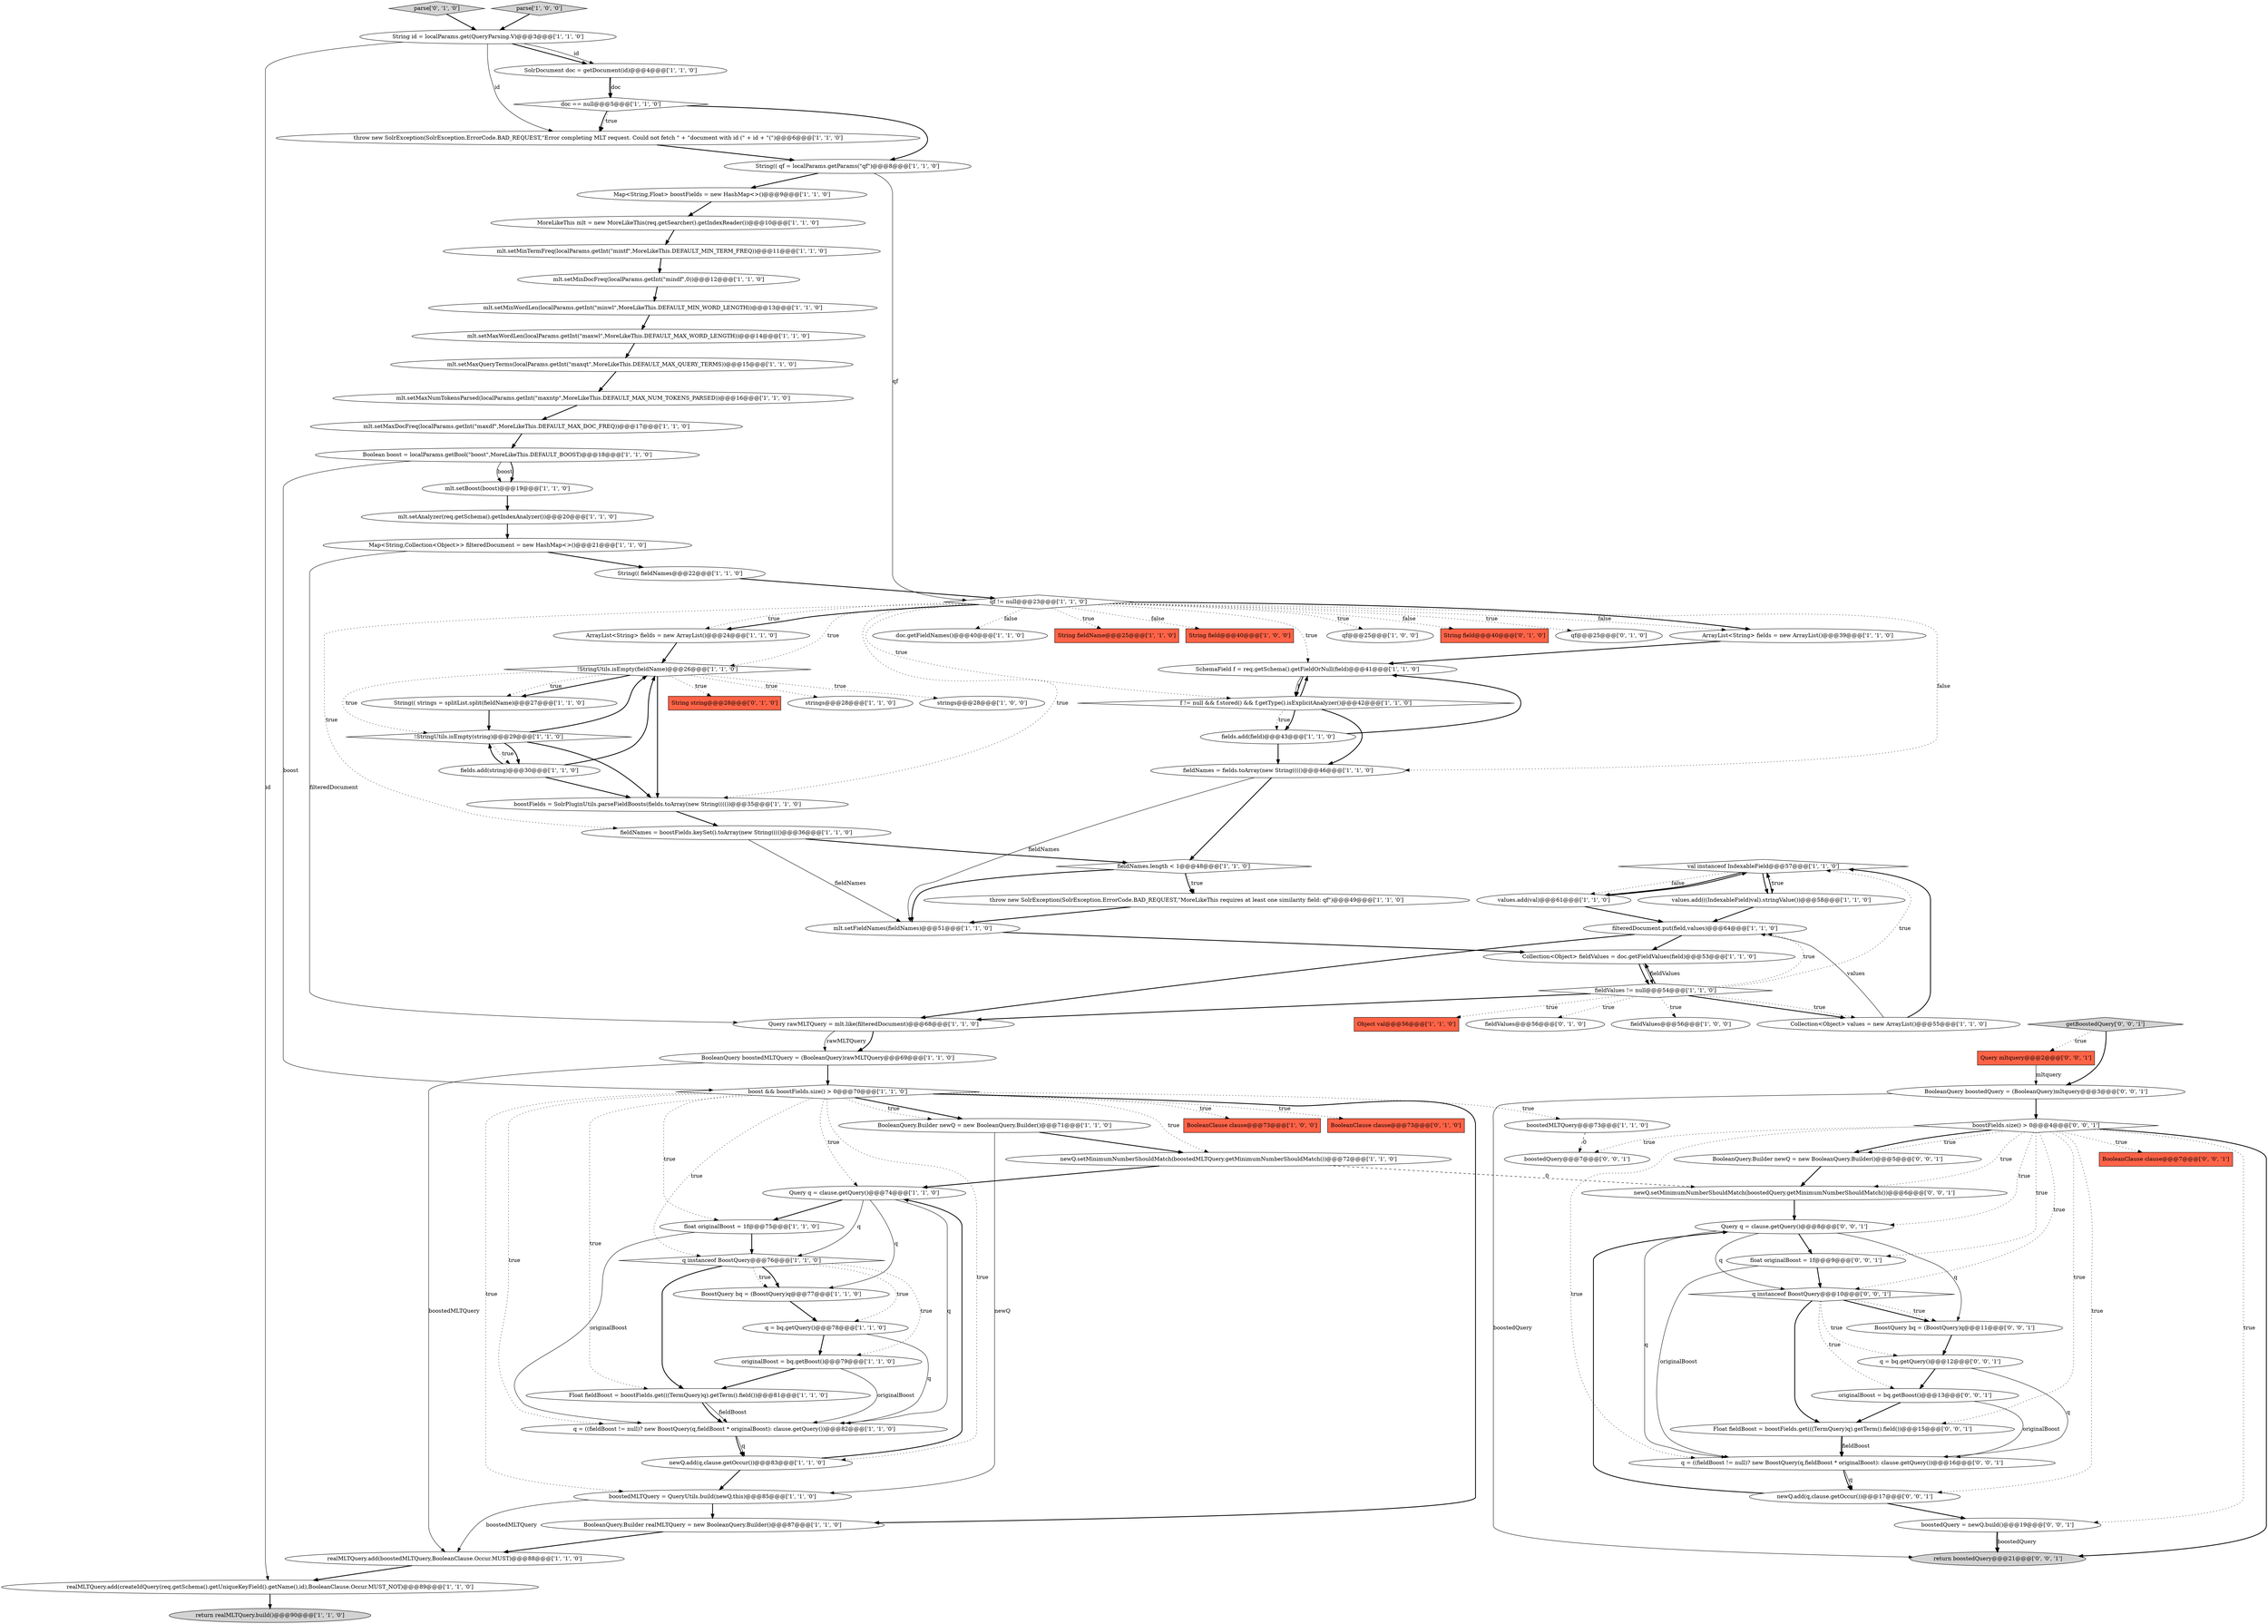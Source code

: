 digraph {
45 [style = filled, label = "val instanceof IndexableField@@@57@@@['1', '1', '0']", fillcolor = white, shape = diamond image = "AAA0AAABBB1BBB"];
6 [style = filled, label = "mlt.setMaxNumTokensParsed(localParams.getInt(\"maxntp\",MoreLikeThis.DEFAULT_MAX_NUM_TOKENS_PARSED))@@@16@@@['1', '1', '0']", fillcolor = white, shape = ellipse image = "AAA0AAABBB1BBB"];
34 [style = filled, label = "!StringUtils.isEmpty(fieldName)@@@26@@@['1', '1', '0']", fillcolor = white, shape = diamond image = "AAA0AAABBB1BBB"];
9 [style = filled, label = "BooleanQuery.Builder newQ = new BooleanQuery.Builder()@@@71@@@['1', '1', '0']", fillcolor = white, shape = ellipse image = "AAA0AAABBB1BBB"];
64 [style = filled, label = "throw new SolrException(SolrException.ErrorCode.BAD_REQUEST,\"Error completing MLT request. Could not fetch \" + \"document with id (\" + id + \"(\")@@@6@@@['1', '1', '0']", fillcolor = white, shape = ellipse image = "AAA0AAABBB1BBB"];
95 [style = filled, label = "BooleanQuery.Builder newQ = new BooleanQuery.Builder()@@@5@@@['0', '0', '1']", fillcolor = white, shape = ellipse image = "AAA0AAABBB3BBB"];
43 [style = filled, label = "ArrayList<String> fields = new ArrayList()@@@24@@@['1', '1', '0']", fillcolor = white, shape = ellipse image = "AAA0AAABBB1BBB"];
84 [style = filled, label = "float originalBoost = 1f@@@9@@@['0', '0', '1']", fillcolor = white, shape = ellipse image = "AAA0AAABBB3BBB"];
47 [style = filled, label = "SchemaField f = req.getSchema().getFieldOrNull(field)@@@41@@@['1', '1', '0']", fillcolor = white, shape = ellipse image = "AAA0AAABBB1BBB"];
1 [style = filled, label = "realMLTQuery.add(createIdQuery(req.getSchema().getUniqueKeyField().getName(),id),BooleanClause.Occur.MUST_NOT)@@@89@@@['1', '1', '0']", fillcolor = white, shape = ellipse image = "AAA0AAABBB1BBB"];
81 [style = filled, label = "Query mltquery@@@2@@@['0', '0', '1']", fillcolor = tomato, shape = box image = "AAA0AAABBB3BBB"];
4 [style = filled, label = "newQ.setMinimumNumberShouldMatch(boostedMLTQuery.getMinimumNumberShouldMatch())@@@72@@@['1', '1', '0']", fillcolor = white, shape = ellipse image = "AAA0AAABBB1BBB"];
31 [style = filled, label = "filteredDocument.put(field,values)@@@64@@@['1', '1', '0']", fillcolor = white, shape = ellipse image = "AAA0AAABBB1BBB"];
52 [style = filled, label = "doc.getFieldNames()@@@40@@@['1', '1', '0']", fillcolor = white, shape = ellipse image = "AAA0AAABBB1BBB"];
74 [style = filled, label = "String string@@@28@@@['0', '1', '0']", fillcolor = tomato, shape = box image = "AAA0AAABBB2BBB"];
94 [style = filled, label = "BooleanQuery boostedQuery = (BooleanQuery)mltquery@@@3@@@['0', '0', '1']", fillcolor = white, shape = ellipse image = "AAA0AAABBB3BBB"];
70 [style = filled, label = "strings@@@28@@@['1', '1', '0']", fillcolor = white, shape = ellipse image = "AAA0AAABBB1BBB"];
66 [style = filled, label = "newQ.add(q,clause.getOccur())@@@83@@@['1', '1', '0']", fillcolor = white, shape = ellipse image = "AAA0AAABBB1BBB"];
26 [style = filled, label = "mlt.setMaxDocFreq(localParams.getInt(\"maxdf\",MoreLikeThis.DEFAULT_MAX_DOC_FREQ))@@@17@@@['1', '1', '0']", fillcolor = white, shape = ellipse image = "AAA0AAABBB1BBB"];
53 [style = filled, label = "Map<String,Float> boostFields = new HashMap<>()@@@9@@@['1', '1', '0']", fillcolor = white, shape = ellipse image = "AAA0AAABBB1BBB"];
61 [style = filled, label = "String(( strings = splitList.split(fieldName)@@@27@@@['1', '1', '0']", fillcolor = white, shape = ellipse image = "AAA0AAABBB1BBB"];
89 [style = filled, label = "getBoostedQuery['0', '0', '1']", fillcolor = lightgray, shape = diamond image = "AAA0AAABBB3BBB"];
22 [style = filled, label = "Boolean boost = localParams.getBool(\"boost\",MoreLikeThis.DEFAULT_BOOST)@@@18@@@['1', '1', '0']", fillcolor = white, shape = ellipse image = "AAA0AAABBB1BBB"];
24 [style = filled, label = "mlt.setAnalyzer(req.getSchema().getIndexAnalyzer())@@@20@@@['1', '1', '0']", fillcolor = white, shape = ellipse image = "AAA0AAABBB1BBB"];
40 [style = filled, label = "Query rawMLTQuery = mlt.like(filteredDocument)@@@68@@@['1', '1', '0']", fillcolor = white, shape = ellipse image = "AAA0AAABBB1BBB"];
77 [style = filled, label = "fieldValues@@@56@@@['0', '1', '0']", fillcolor = white, shape = ellipse image = "AAA0AAABBB2BBB"];
60 [style = filled, label = "String fieldName@@@25@@@['1', '1', '0']", fillcolor = tomato, shape = box image = "AAA0AAABBB1BBB"];
83 [style = filled, label = "BooleanClause clause@@@7@@@['0', '0', '1']", fillcolor = tomato, shape = box image = "AAA0AAABBB3BBB"];
10 [style = filled, label = "fieldNames.length < 1@@@48@@@['1', '1', '0']", fillcolor = white, shape = diamond image = "AAA0AAABBB1BBB"];
50 [style = filled, label = "fieldNames = boostFields.keySet().toArray(new String(((()@@@36@@@['1', '1', '0']", fillcolor = white, shape = ellipse image = "AAA0AAABBB1BBB"];
69 [style = filled, label = "fieldValues != null@@@54@@@['1', '1', '0']", fillcolor = white, shape = diamond image = "AAA0AAABBB1BBB"];
37 [style = filled, label = "Map<String,Collection<Object>> filteredDocument = new HashMap<>()@@@21@@@['1', '1', '0']", fillcolor = white, shape = ellipse image = "AAA0AAABBB1BBB"];
58 [style = filled, label = "Float fieldBoost = boostFields.get(((TermQuery)q).getTerm().field())@@@81@@@['1', '1', '0']", fillcolor = white, shape = ellipse image = "AAA0AAABBB1BBB"];
88 [style = filled, label = "Float fieldBoost = boostFields.get(((TermQuery)q).getTerm().field())@@@15@@@['0', '0', '1']", fillcolor = white, shape = ellipse image = "AAA0AAABBB3BBB"];
30 [style = filled, label = "q instanceof BoostQuery@@@76@@@['1', '1', '0']", fillcolor = white, shape = diamond image = "AAA0AAABBB1BBB"];
56 [style = filled, label = "mlt.setMaxWordLen(localParams.getInt(\"maxwl\",MoreLikeThis.DEFAULT_MAX_WORD_LENGTH))@@@14@@@['1', '1', '0']", fillcolor = white, shape = ellipse image = "AAA0AAABBB1BBB"];
51 [style = filled, label = "Collection<Object> fieldValues = doc.getFieldValues(field)@@@53@@@['1', '1', '0']", fillcolor = white, shape = ellipse image = "AAA0AAABBB1BBB"];
13 [style = filled, label = "Query q = clause.getQuery()@@@74@@@['1', '1', '0']", fillcolor = white, shape = ellipse image = "AAA0AAABBB1BBB"];
14 [style = filled, label = "String field@@@40@@@['1', '0', '0']", fillcolor = tomato, shape = box image = "AAA0AAABBB1BBB"];
79 [style = filled, label = "boostFields.size() > 0@@@4@@@['0', '0', '1']", fillcolor = white, shape = diamond image = "AAA0AAABBB3BBB"];
7 [style = filled, label = "BooleanQuery.Builder realMLTQuery = new BooleanQuery.Builder()@@@87@@@['1', '1', '0']", fillcolor = white, shape = ellipse image = "AAA0AAABBB1BBB"];
57 [style = filled, label = "doc == null@@@5@@@['1', '1', '0']", fillcolor = white, shape = diamond image = "AAA0AAABBB1BBB"];
87 [style = filled, label = "return boostedQuery@@@21@@@['0', '0', '1']", fillcolor = lightgray, shape = ellipse image = "AAA0AAABBB3BBB"];
16 [style = filled, label = "throw new SolrException(SolrException.ErrorCode.BAD_REQUEST,\"MoreLikeThis requires at least one similarity field: qf\")@@@49@@@['1', '1', '0']", fillcolor = white, shape = ellipse image = "AAA0AAABBB1BBB"];
38 [style = filled, label = "float originalBoost = 1f@@@75@@@['1', '1', '0']", fillcolor = white, shape = ellipse image = "AAA0AAABBB1BBB"];
18 [style = filled, label = "BooleanClause clause@@@73@@@['1', '0', '0']", fillcolor = tomato, shape = box image = "AAA0AAABBB1BBB"];
75 [style = filled, label = "BooleanClause clause@@@73@@@['0', '1', '0']", fillcolor = tomato, shape = box image = "AAA0AAABBB2BBB"];
28 [style = filled, label = "BooleanQuery boostedMLTQuery = (BooleanQuery)rawMLTQuery@@@69@@@['1', '1', '0']", fillcolor = white, shape = ellipse image = "AAA0AAABBB1BBB"];
72 [style = filled, label = "parse['0', '1', '0']", fillcolor = lightgray, shape = diamond image = "AAA0AAABBB2BBB"];
54 [style = filled, label = "qf@@@25@@@['1', '0', '0']", fillcolor = white, shape = ellipse image = "AAA0AAABBB1BBB"];
29 [style = filled, label = "MoreLikeThis mlt = new MoreLikeThis(req.getSearcher().getIndexReader())@@@10@@@['1', '1', '0']", fillcolor = white, shape = ellipse image = "AAA0AAABBB1BBB"];
90 [style = filled, label = "newQ.setMinimumNumberShouldMatch(boostedQuery.getMinimumNumberShouldMatch())@@@6@@@['0', '0', '1']", fillcolor = white, shape = ellipse image = "AAA0AAABBB3BBB"];
49 [style = filled, label = "fieldValues@@@56@@@['1', '0', '0']", fillcolor = white, shape = ellipse image = "AAA0AAABBB1BBB"];
17 [style = filled, label = "boost && boostFields.size() > 0@@@70@@@['1', '1', '0']", fillcolor = white, shape = diamond image = "AAA0AAABBB1BBB"];
68 [style = filled, label = "mlt.setBoost(boost)@@@19@@@['1', '1', '0']", fillcolor = white, shape = ellipse image = "AAA0AAABBB1BBB"];
67 [style = filled, label = "originalBoost = bq.getBoost()@@@79@@@['1', '1', '0']", fillcolor = white, shape = ellipse image = "AAA0AAABBB1BBB"];
63 [style = filled, label = "boostFields = SolrPluginUtils.parseFieldBoosts(fields.toArray(new String(((())@@@35@@@['1', '1', '0']", fillcolor = white, shape = ellipse image = "AAA0AAABBB1BBB"];
71 [style = filled, label = "String id = localParams.get(QueryParsing.V)@@@3@@@['1', '1', '0']", fillcolor = white, shape = ellipse image = "AAA0AAABBB1BBB"];
32 [style = filled, label = "BoostQuery bq = (BoostQuery)q@@@77@@@['1', '1', '0']", fillcolor = white, shape = ellipse image = "AAA0AAABBB1BBB"];
86 [style = filled, label = "q = bq.getQuery()@@@12@@@['0', '0', '1']", fillcolor = white, shape = ellipse image = "AAA0AAABBB3BBB"];
20 [style = filled, label = "f != null && f.stored() && f.getType().isExplicitAnalyzer()@@@42@@@['1', '1', '0']", fillcolor = white, shape = diamond image = "AAA0AAABBB1BBB"];
3 [style = filled, label = "values.add(((IndexableField)val).stringValue())@@@58@@@['1', '1', '0']", fillcolor = white, shape = ellipse image = "AAA0AAABBB1BBB"];
21 [style = filled, label = "qf != null@@@23@@@['1', '1', '0']", fillcolor = white, shape = diamond image = "AAA0AAABBB1BBB"];
41 [style = filled, label = "boostedMLTQuery = QueryUtils.build(newQ,this)@@@85@@@['1', '1', '0']", fillcolor = white, shape = ellipse image = "AAA0AAABBB1BBB"];
80 [style = filled, label = "boostedQuery = newQ.build()@@@19@@@['0', '0', '1']", fillcolor = white, shape = ellipse image = "AAA0AAABBB3BBB"];
2 [style = filled, label = "ArrayList<String> fields = new ArrayList()@@@39@@@['1', '1', '0']", fillcolor = white, shape = ellipse image = "AAA0AAABBB1BBB"];
62 [style = filled, label = "!StringUtils.isEmpty(string)@@@29@@@['1', '1', '0']", fillcolor = white, shape = diamond image = "AAA0AAABBB1BBB"];
8 [style = filled, label = "fieldNames = fields.toArray(new String(((()@@@46@@@['1', '1', '0']", fillcolor = white, shape = ellipse image = "AAA0AAABBB1BBB"];
82 [style = filled, label = "BoostQuery bq = (BoostQuery)q@@@11@@@['0', '0', '1']", fillcolor = white, shape = ellipse image = "AAA0AAABBB3BBB"];
65 [style = filled, label = "mlt.setFieldNames(fieldNames)@@@51@@@['1', '1', '0']", fillcolor = white, shape = ellipse image = "AAA0AAABBB1BBB"];
46 [style = filled, label = "parse['1', '0', '0']", fillcolor = lightgray, shape = diamond image = "AAA0AAABBB1BBB"];
0 [style = filled, label = "mlt.setMinDocFreq(localParams.getInt(\"mindf\",0))@@@12@@@['1', '1', '0']", fillcolor = white, shape = ellipse image = "AAA0AAABBB1BBB"];
27 [style = filled, label = "strings@@@28@@@['1', '0', '0']", fillcolor = white, shape = ellipse image = "AAA0AAABBB1BBB"];
5 [style = filled, label = "return realMLTQuery.build()@@@90@@@['1', '1', '0']", fillcolor = lightgray, shape = ellipse image = "AAA0AAABBB1BBB"];
73 [style = filled, label = "String field@@@40@@@['0', '1', '0']", fillcolor = tomato, shape = box image = "AAA0AAABBB2BBB"];
25 [style = filled, label = "values.add(val)@@@61@@@['1', '1', '0']", fillcolor = white, shape = ellipse image = "AAA0AAABBB1BBB"];
11 [style = filled, label = "mlt.setMinWordLen(localParams.getInt(\"minwl\",MoreLikeThis.DEFAULT_MIN_WORD_LENGTH))@@@13@@@['1', '1', '0']", fillcolor = white, shape = ellipse image = "AAA0AAABBB1BBB"];
23 [style = filled, label = "String(( qf = localParams.getParams(\"qf\")@@@8@@@['1', '1', '0']", fillcolor = white, shape = ellipse image = "AAA0AAABBB1BBB"];
48 [style = filled, label = "mlt.setMinTermFreq(localParams.getInt(\"mintf\",MoreLikeThis.DEFAULT_MIN_TERM_FREQ))@@@11@@@['1', '1', '0']", fillcolor = white, shape = ellipse image = "AAA0AAABBB1BBB"];
85 [style = filled, label = "q instanceof BoostQuery@@@10@@@['0', '0', '1']", fillcolor = white, shape = diamond image = "AAA0AAABBB3BBB"];
59 [style = filled, label = "boostedMLTQuery@@@73@@@['1', '1', '0']", fillcolor = white, shape = ellipse image = "AAA0AAABBB1BBB"];
36 [style = filled, label = "mlt.setMaxQueryTerms(localParams.getInt(\"maxqt\",MoreLikeThis.DEFAULT_MAX_QUERY_TERMS))@@@15@@@['1', '1', '0']", fillcolor = white, shape = ellipse image = "AAA0AAABBB1BBB"];
42 [style = filled, label = "fields.add(field)@@@43@@@['1', '1', '0']", fillcolor = white, shape = ellipse image = "AAA0AAABBB1BBB"];
93 [style = filled, label = "originalBoost = bq.getBoost()@@@13@@@['0', '0', '1']", fillcolor = white, shape = ellipse image = "AAA0AAABBB3BBB"];
35 [style = filled, label = "Collection<Object> values = new ArrayList()@@@55@@@['1', '1', '0']", fillcolor = white, shape = ellipse image = "AAA0AAABBB1BBB"];
91 [style = filled, label = "boostedQuery@@@7@@@['0', '0', '1']", fillcolor = white, shape = ellipse image = "AAA0AAABBB3BBB"];
55 [style = filled, label = "Object val@@@56@@@['1', '1', '0']", fillcolor = tomato, shape = box image = "AAA0AAABBB1BBB"];
96 [style = filled, label = "Query q = clause.getQuery()@@@8@@@['0', '0', '1']", fillcolor = white, shape = ellipse image = "AAA0AAABBB3BBB"];
12 [style = filled, label = "realMLTQuery.add(boostedMLTQuery,BooleanClause.Occur.MUST)@@@88@@@['1', '1', '0']", fillcolor = white, shape = ellipse image = "AAA0AAABBB1BBB"];
15 [style = filled, label = "fields.add(string)@@@30@@@['1', '1', '0']", fillcolor = white, shape = ellipse image = "AAA0AAABBB1BBB"];
33 [style = filled, label = "q = bq.getQuery()@@@78@@@['1', '1', '0']", fillcolor = white, shape = ellipse image = "AAA0AAABBB1BBB"];
44 [style = filled, label = "String(( fieldNames@@@22@@@['1', '1', '0']", fillcolor = white, shape = ellipse image = "AAA0AAABBB1BBB"];
19 [style = filled, label = "q = ((fieldBoost != null)? new BoostQuery(q,fieldBoost * originalBoost): clause.getQuery())@@@82@@@['1', '1', '0']", fillcolor = white, shape = ellipse image = "AAA0AAABBB1BBB"];
76 [style = filled, label = "qf@@@25@@@['0', '1', '0']", fillcolor = white, shape = ellipse image = "AAA0AAABBB2BBB"];
78 [style = filled, label = "q = ((fieldBoost != null)? new BoostQuery(q,fieldBoost * originalBoost): clause.getQuery())@@@16@@@['0', '0', '1']", fillcolor = white, shape = ellipse image = "AAA0AAABBB3BBB"];
92 [style = filled, label = "newQ.add(q,clause.getOccur())@@@17@@@['0', '0', '1']", fillcolor = white, shape = ellipse image = "AAA0AAABBB3BBB"];
39 [style = filled, label = "SolrDocument doc = getDocument(id)@@@4@@@['1', '1', '0']", fillcolor = white, shape = ellipse image = "AAA0AAABBB1BBB"];
13->19 [style = solid, label="q"];
11->56 [style = bold, label=""];
58->19 [style = solid, label="fieldBoost"];
85->86 [style = dotted, label="true"];
63->50 [style = bold, label=""];
33->67 [style = bold, label=""];
69->35 [style = bold, label=""];
47->20 [style = solid, label="f"];
45->25 [style = dotted, label="false"];
40->28 [style = bold, label=""];
56->36 [style = bold, label=""];
78->92 [style = solid, label="q"];
80->87 [style = solid, label="boostedQuery"];
69->40 [style = bold, label=""];
12->1 [style = bold, label=""];
79->84 [style = dotted, label="true"];
34->61 [style = bold, label=""];
20->47 [style = bold, label=""];
17->4 [style = dotted, label="true"];
13->38 [style = bold, label=""];
21->52 [style = dotted, label="false"];
35->45 [style = bold, label=""];
21->43 [style = dotted, label="true"];
84->78 [style = solid, label="originalBoost"];
34->70 [style = dotted, label="true"];
21->43 [style = bold, label=""];
34->62 [style = dotted, label="true"];
10->65 [style = bold, label=""];
15->34 [style = bold, label=""];
89->94 [style = bold, label=""];
17->38 [style = dotted, label="true"];
47->20 [style = bold, label=""];
71->39 [style = bold, label=""];
71->1 [style = solid, label="id"];
92->80 [style = bold, label=""];
37->40 [style = solid, label="filteredDocument"];
79->95 [style = dotted, label="true"];
67->58 [style = bold, label=""];
21->54 [style = dotted, label="true"];
85->93 [style = dotted, label="true"];
22->17 [style = solid, label="boost"];
1->5 [style = bold, label=""];
65->51 [style = bold, label=""];
22->68 [style = solid, label="boost"];
26->22 [style = bold, label=""];
15->63 [style = bold, label=""];
21->34 [style = dotted, label="true"];
24->37 [style = bold, label=""];
85->88 [style = bold, label=""];
17->18 [style = dotted, label="true"];
17->41 [style = dotted, label="true"];
20->42 [style = dotted, label="true"];
88->78 [style = solid, label="fieldBoost"];
17->58 [style = dotted, label="true"];
36->6 [style = bold, label=""];
39->57 [style = bold, label=""];
88->78 [style = bold, label=""];
17->13 [style = dotted, label="true"];
23->21 [style = solid, label="qf"];
2->47 [style = bold, label=""];
69->51 [style = bold, label=""];
68->24 [style = bold, label=""];
0->11 [style = bold, label=""];
41->12 [style = solid, label="boostedMLTQuery"];
66->13 [style = bold, label=""];
21->20 [style = dotted, label="true"];
79->85 [style = dotted, label="true"];
21->76 [style = dotted, label="true"];
10->16 [style = dotted, label="true"];
30->32 [style = dotted, label="true"];
57->64 [style = dotted, label="true"];
31->51 [style = bold, label=""];
29->48 [style = bold, label=""];
7->12 [style = bold, label=""];
69->35 [style = dotted, label="true"];
20->42 [style = bold, label=""];
79->96 [style = dotted, label="true"];
58->19 [style = bold, label=""];
79->78 [style = dotted, label="true"];
25->45 [style = bold, label=""];
17->9 [style = bold, label=""];
34->74 [style = dotted, label="true"];
94->79 [style = bold, label=""];
23->53 [style = bold, label=""];
17->30 [style = dotted, label="true"];
21->2 [style = dotted, label="false"];
19->66 [style = bold, label=""];
32->33 [style = bold, label=""];
78->92 [style = bold, label=""];
69->31 [style = dotted, label="true"];
57->64 [style = bold, label=""];
8->10 [style = bold, label=""];
69->77 [style = dotted, label="true"];
17->75 [style = dotted, label="true"];
28->17 [style = bold, label=""];
17->59 [style = dotted, label="true"];
10->16 [style = bold, label=""];
38->19 [style = solid, label="originalBoost"];
51->69 [style = bold, label=""];
42->47 [style = bold, label=""];
79->87 [style = bold, label=""];
72->71 [style = bold, label=""];
48->0 [style = bold, label=""];
40->28 [style = solid, label="rawMLTQuery"];
80->87 [style = bold, label=""];
57->23 [style = bold, label=""];
15->62 [style = bold, label=""];
28->12 [style = solid, label="boostedMLTQuery"];
9->4 [style = bold, label=""];
71->64 [style = solid, label="id"];
21->8 [style = dotted, label="false"];
6->26 [style = bold, label=""];
30->33 [style = dotted, label="true"];
96->85 [style = solid, label="q"];
50->65 [style = solid, label="fieldNames"];
35->31 [style = solid, label="values"];
79->92 [style = dotted, label="true"];
61->62 [style = bold, label=""];
34->63 [style = bold, label=""];
20->8 [style = bold, label=""];
82->86 [style = bold, label=""];
85->82 [style = bold, label=""];
45->3 [style = dotted, label="true"];
21->50 [style = dotted, label="true"];
46->71 [style = bold, label=""];
79->80 [style = dotted, label="true"];
21->47 [style = dotted, label="true"];
9->41 [style = solid, label="newQ"];
21->14 [style = dotted, label="false"];
17->9 [style = dotted, label="true"];
92->96 [style = bold, label=""];
50->10 [style = bold, label=""];
67->19 [style = solid, label="originalBoost"];
66->41 [style = bold, label=""];
62->34 [style = bold, label=""];
53->29 [style = bold, label=""];
95->90 [style = bold, label=""];
96->78 [style = solid, label="q"];
71->39 [style = solid, label="id"];
3->31 [style = bold, label=""];
13->30 [style = solid, label="q"];
30->32 [style = bold, label=""];
89->81 [style = dotted, label="true"];
79->83 [style = dotted, label="true"];
30->58 [style = bold, label=""];
62->15 [style = dotted, label="true"];
25->31 [style = bold, label=""];
4->13 [style = bold, label=""];
8->65 [style = solid, label="fieldNames"];
44->21 [style = bold, label=""];
17->7 [style = bold, label=""];
93->88 [style = bold, label=""];
17->66 [style = dotted, label="true"];
51->69 [style = solid, label="fieldValues"];
84->85 [style = bold, label=""];
79->91 [style = dotted, label="true"];
96->82 [style = solid, label="q"];
96->84 [style = bold, label=""];
17->19 [style = dotted, label="true"];
93->78 [style = solid, label="originalBoost"];
33->19 [style = solid, label="q"];
22->68 [style = bold, label=""];
69->49 [style = dotted, label="true"];
79->95 [style = bold, label=""];
31->40 [style = bold, label=""];
37->44 [style = bold, label=""];
21->73 [style = dotted, label="false"];
62->15 [style = bold, label=""];
59->91 [style = dashed, label="0"];
69->45 [style = dotted, label="true"];
30->67 [style = dotted, label="true"];
34->27 [style = dotted, label="true"];
81->94 [style = solid, label="mltquery"];
21->2 [style = bold, label=""];
45->3 [style = bold, label=""];
38->30 [style = bold, label=""];
34->61 [style = dotted, label="true"];
43->34 [style = bold, label=""];
21->60 [style = dotted, label="true"];
85->82 [style = dotted, label="true"];
69->55 [style = dotted, label="true"];
79->90 [style = dotted, label="true"];
94->87 [style = solid, label="boostedQuery"];
41->7 [style = bold, label=""];
16->65 [style = bold, label=""];
64->23 [style = bold, label=""];
13->32 [style = solid, label="q"];
42->8 [style = bold, label=""];
90->96 [style = bold, label=""];
4->90 [style = dashed, label="0"];
3->45 [style = bold, label=""];
39->57 [style = solid, label="doc"];
21->63 [style = dotted, label="true"];
45->25 [style = bold, label=""];
86->93 [style = bold, label=""];
86->78 [style = solid, label="q"];
79->88 [style = dotted, label="true"];
19->66 [style = solid, label="q"];
62->63 [style = bold, label=""];
}
